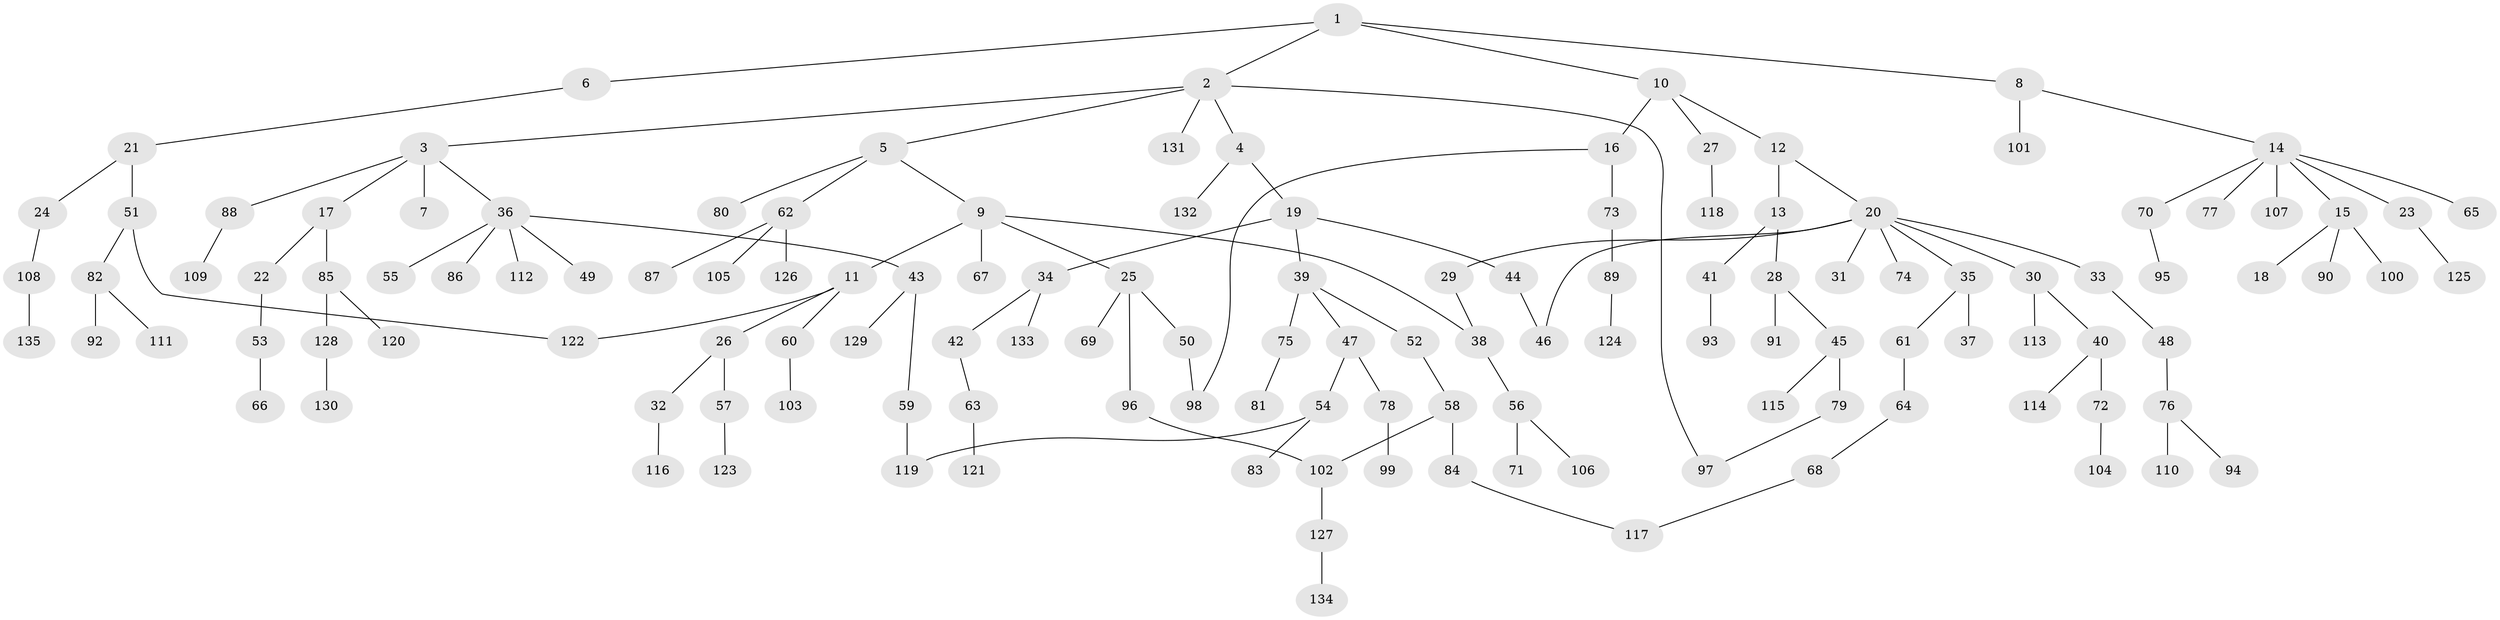 // Generated by graph-tools (version 1.1) at 2025/25/03/09/25 03:25:30]
// undirected, 135 vertices, 142 edges
graph export_dot {
graph [start="1"]
  node [color=gray90,style=filled];
  1;
  2;
  3;
  4;
  5;
  6;
  7;
  8;
  9;
  10;
  11;
  12;
  13;
  14;
  15;
  16;
  17;
  18;
  19;
  20;
  21;
  22;
  23;
  24;
  25;
  26;
  27;
  28;
  29;
  30;
  31;
  32;
  33;
  34;
  35;
  36;
  37;
  38;
  39;
  40;
  41;
  42;
  43;
  44;
  45;
  46;
  47;
  48;
  49;
  50;
  51;
  52;
  53;
  54;
  55;
  56;
  57;
  58;
  59;
  60;
  61;
  62;
  63;
  64;
  65;
  66;
  67;
  68;
  69;
  70;
  71;
  72;
  73;
  74;
  75;
  76;
  77;
  78;
  79;
  80;
  81;
  82;
  83;
  84;
  85;
  86;
  87;
  88;
  89;
  90;
  91;
  92;
  93;
  94;
  95;
  96;
  97;
  98;
  99;
  100;
  101;
  102;
  103;
  104;
  105;
  106;
  107;
  108;
  109;
  110;
  111;
  112;
  113;
  114;
  115;
  116;
  117;
  118;
  119;
  120;
  121;
  122;
  123;
  124;
  125;
  126;
  127;
  128;
  129;
  130;
  131;
  132;
  133;
  134;
  135;
  1 -- 2;
  1 -- 6;
  1 -- 8;
  1 -- 10;
  2 -- 3;
  2 -- 4;
  2 -- 5;
  2 -- 97;
  2 -- 131;
  3 -- 7;
  3 -- 17;
  3 -- 36;
  3 -- 88;
  4 -- 19;
  4 -- 132;
  5 -- 9;
  5 -- 62;
  5 -- 80;
  6 -- 21;
  8 -- 14;
  8 -- 101;
  9 -- 11;
  9 -- 25;
  9 -- 38;
  9 -- 67;
  10 -- 12;
  10 -- 16;
  10 -- 27;
  11 -- 26;
  11 -- 60;
  11 -- 122;
  12 -- 13;
  12 -- 20;
  13 -- 28;
  13 -- 41;
  14 -- 15;
  14 -- 23;
  14 -- 65;
  14 -- 70;
  14 -- 77;
  14 -- 107;
  15 -- 18;
  15 -- 90;
  15 -- 100;
  16 -- 73;
  16 -- 98;
  17 -- 22;
  17 -- 85;
  19 -- 34;
  19 -- 39;
  19 -- 44;
  20 -- 29;
  20 -- 30;
  20 -- 31;
  20 -- 33;
  20 -- 35;
  20 -- 74;
  20 -- 46;
  21 -- 24;
  21 -- 51;
  22 -- 53;
  23 -- 125;
  24 -- 108;
  25 -- 50;
  25 -- 69;
  25 -- 96;
  26 -- 32;
  26 -- 57;
  27 -- 118;
  28 -- 45;
  28 -- 91;
  29 -- 38;
  30 -- 40;
  30 -- 113;
  32 -- 116;
  33 -- 48;
  34 -- 42;
  34 -- 133;
  35 -- 37;
  35 -- 61;
  36 -- 43;
  36 -- 49;
  36 -- 55;
  36 -- 86;
  36 -- 112;
  38 -- 56;
  39 -- 47;
  39 -- 52;
  39 -- 75;
  40 -- 72;
  40 -- 114;
  41 -- 93;
  42 -- 63;
  43 -- 59;
  43 -- 129;
  44 -- 46;
  45 -- 79;
  45 -- 115;
  47 -- 54;
  47 -- 78;
  48 -- 76;
  50 -- 98;
  51 -- 82;
  51 -- 122;
  52 -- 58;
  53 -- 66;
  54 -- 83;
  54 -- 119;
  56 -- 71;
  56 -- 106;
  57 -- 123;
  58 -- 84;
  58 -- 102;
  59 -- 119;
  60 -- 103;
  61 -- 64;
  62 -- 87;
  62 -- 105;
  62 -- 126;
  63 -- 121;
  64 -- 68;
  68 -- 117;
  70 -- 95;
  72 -- 104;
  73 -- 89;
  75 -- 81;
  76 -- 94;
  76 -- 110;
  78 -- 99;
  79 -- 97;
  82 -- 92;
  82 -- 111;
  84 -- 117;
  85 -- 120;
  85 -- 128;
  88 -- 109;
  89 -- 124;
  96 -- 102;
  102 -- 127;
  108 -- 135;
  127 -- 134;
  128 -- 130;
}
